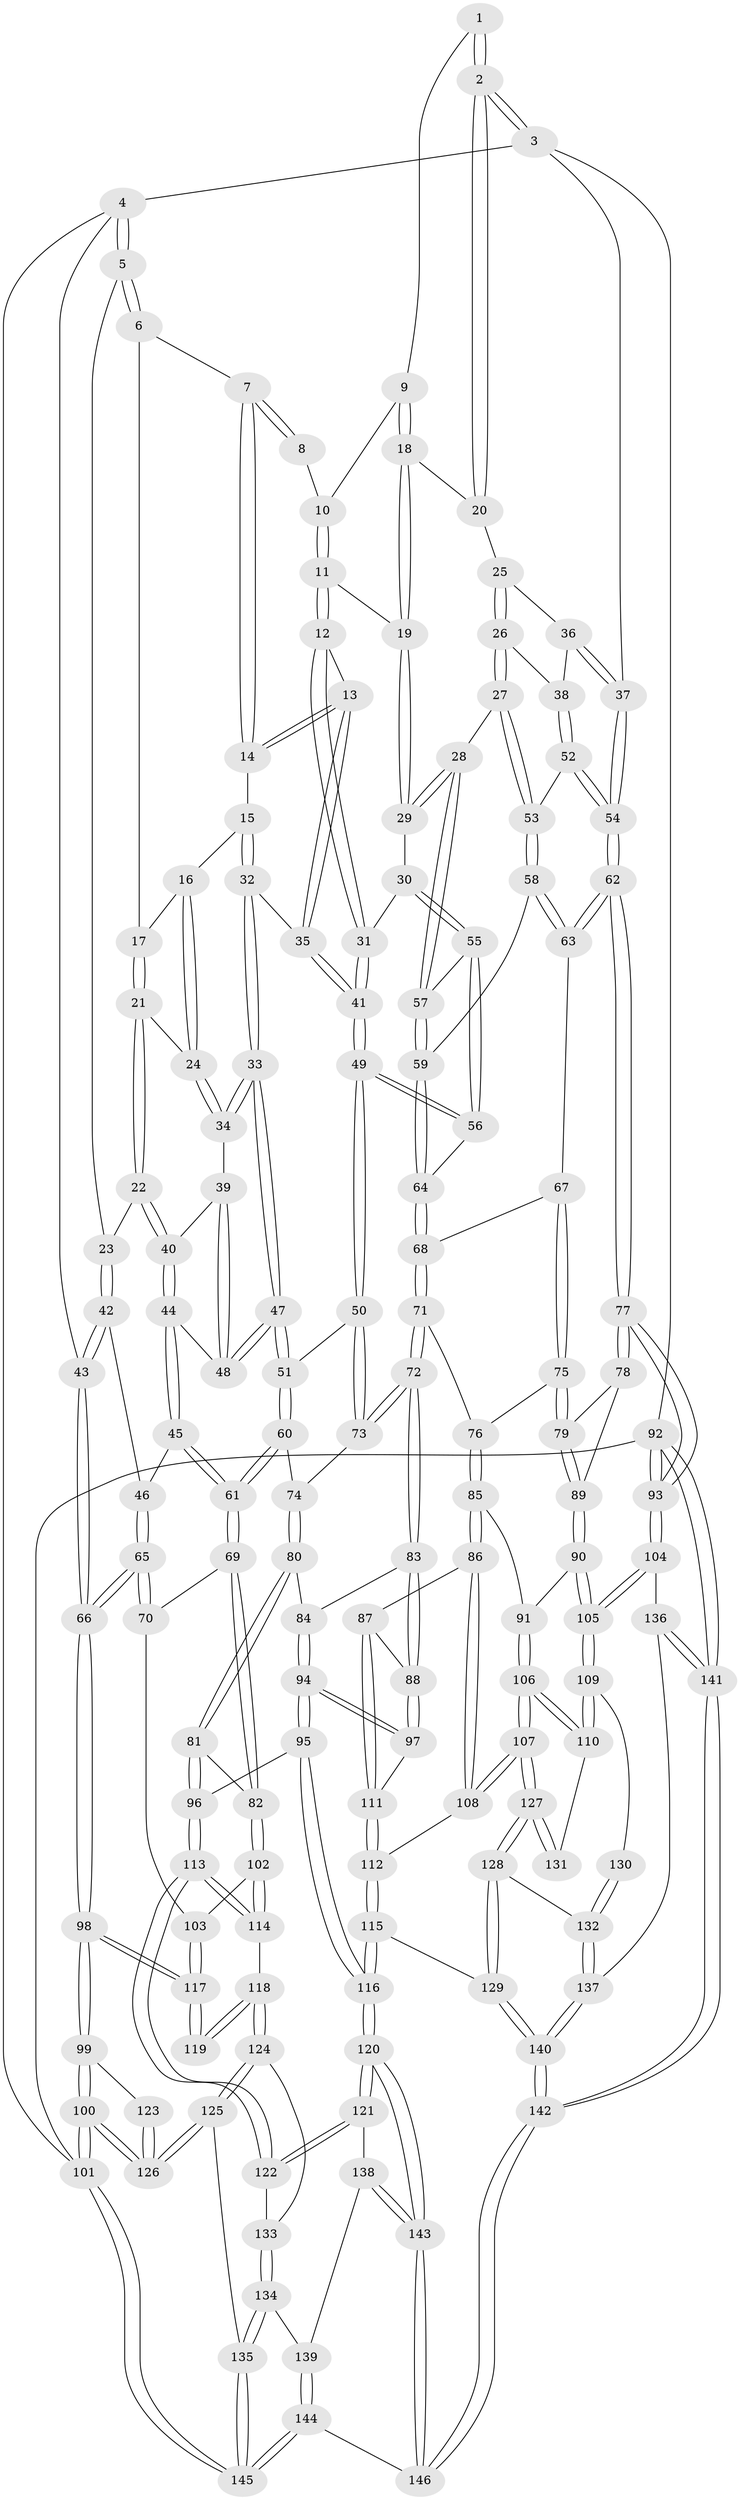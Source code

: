 // Generated by graph-tools (version 1.1) at 2025/03/03/09/25 03:03:26]
// undirected, 146 vertices, 362 edges
graph export_dot {
graph [start="1"]
  node [color=gray90,style=filled];
  1 [pos="+0.8117646366731364+0"];
  2 [pos="+1+0"];
  3 [pos="+1+0"];
  4 [pos="+0+0"];
  5 [pos="+0.14176127826130172+0"];
  6 [pos="+0.4156383425673261+0"];
  7 [pos="+0.6470715035549272+0"];
  8 [pos="+0.747832270743713+0"];
  9 [pos="+0.8410622074034002+0"];
  10 [pos="+0.7842176816583215+0.028438500815574135"];
  11 [pos="+0.7682870354338067+0.04161591219793603"];
  12 [pos="+0.675144446960382+0.053621104787805275"];
  13 [pos="+0.6695264884707536+0.047923076915717094"];
  14 [pos="+0.6624444430853245+0.027738117586268724"];
  15 [pos="+0.49263086147193585+0.07589559635584059"];
  16 [pos="+0.47293183818041346+0.023597832694810167"];
  17 [pos="+0.42208649426071937+0"];
  18 [pos="+0.860797675311467+0.0565266838022585"];
  19 [pos="+0.8433396050910472+0.06960158646323956"];
  20 [pos="+0.8640633818438291+0.05749913345717125"];
  21 [pos="+0.36584387203533864+0.10025638134757442"];
  22 [pos="+0.25511031276605245+0.09029709000314373"];
  23 [pos="+0.24937874239468966+0.08572499235832515"];
  24 [pos="+0.3681533546662506+0.10231094342279558"];
  25 [pos="+0.9149852944877166+0.08266975321351915"];
  26 [pos="+0.9101335546577664+0.16106620238768457"];
  27 [pos="+0.8749018364826777+0.1826824892547971"];
  28 [pos="+0.8733822050163439+0.18328784988527394"];
  29 [pos="+0.7839715866952459+0.14880445822241134"];
  30 [pos="+0.7744652968856622+0.15118228598849706"];
  31 [pos="+0.7177318320361807+0.12404031439389193"];
  32 [pos="+0.48644496974432705+0.12714119429921542"];
  33 [pos="+0.43430831540001835+0.16204644502538074"];
  34 [pos="+0.3898833510736477+0.12833192607452049"];
  35 [pos="+0.5637508162828564+0.16052262655919242"];
  36 [pos="+1+0.04043164199990975"];
  37 [pos="+1+0"];
  38 [pos="+0.9605689892628639+0.18243972319127827"];
  39 [pos="+0.32202065248323014+0.1718989533116988"];
  40 [pos="+0.268674748516951+0.1317537782611249"];
  41 [pos="+0.6111993742757964+0.2771805673394572"];
  42 [pos="+0.09925440291398534+0.2124516669644445"];
  43 [pos="+0+0"];
  44 [pos="+0.26489170101814635+0.21985519781400867"];
  45 [pos="+0.16093945898812337+0.28315836561809044"];
  46 [pos="+0.12750586094893177+0.25892267847879186"];
  47 [pos="+0.409237990544272+0.2853438108281126"];
  48 [pos="+0.3411371983004001+0.2394472249219369"];
  49 [pos="+0.610559009411208+0.2964286984628752"];
  50 [pos="+0.6060024295670492+0.3021078743879673"];
  51 [pos="+0.4148873738134652+0.30675901963495883"];
  52 [pos="+1+0.23484997812118003"];
  53 [pos="+0.9498824987264052+0.2654113368178827"];
  54 [pos="+1+0.28342112345444254"];
  55 [pos="+0.7714257255599873+0.20022895819086217"];
  56 [pos="+0.7187051016132414+0.2940335235308214"];
  57 [pos="+0.8564258954320881+0.29124158275022927"];
  58 [pos="+0.8900129334406928+0.3100413820357177"];
  59 [pos="+0.8575466080767554+0.2974393863152543"];
  60 [pos="+0.3782689235396591+0.3712547440541999"];
  61 [pos="+0.2493579904237708+0.43744626264040776"];
  62 [pos="+1+0.43695235753933054"];
  63 [pos="+0.9327129616365444+0.3889935002285026"];
  64 [pos="+0.7864905354218277+0.3340069007250321"];
  65 [pos="+0+0.5387700839995495"];
  66 [pos="+0+0.5445825946193698"];
  67 [pos="+0.8966944151890809+0.4255731282242352"];
  68 [pos="+0.7841617571688094+0.40970039145979253"];
  69 [pos="+0.2466447508119699+0.4441161748532671"];
  70 [pos="+0.05090022228501964+0.5181696983883831"];
  71 [pos="+0.7500746166398927+0.4583372902898676"];
  72 [pos="+0.6722618066850121+0.49260644678239435"];
  73 [pos="+0.6150006094033522+0.36878477154523803"];
  74 [pos="+0.4740072464125294+0.4685766804092217"];
  75 [pos="+0.8880730858948631+0.5074301816906721"];
  76 [pos="+0.8442055527769557+0.5161514686513251"];
  77 [pos="+1+0.5142942621258632"];
  78 [pos="+1+0.5272825626670381"];
  79 [pos="+0.8967351329354785+0.514542507866761"];
  80 [pos="+0.4856125583353751+0.4974593073983824"];
  81 [pos="+0.3463136336746873+0.606755857221491"];
  82 [pos="+0.29600054551358435+0.5762727391029397"];
  83 [pos="+0.6697124791805247+0.4996067696445909"];
  84 [pos="+0.5090954508113492+0.5162877101471455"];
  85 [pos="+0.8140660393786071+0.5827659759953271"];
  86 [pos="+0.7134747444840096+0.609821330963293"];
  87 [pos="+0.7029756163440409+0.5992079443408179"];
  88 [pos="+0.6777289998816535+0.5550634739374776"];
  89 [pos="+0.8998597018120115+0.6110023447560687"];
  90 [pos="+0.8981151699457274+0.6182592877382066"];
  91 [pos="+0.8720929874405224+0.6256566772788424"];
  92 [pos="+1+1"];
  93 [pos="+1+0.7272924864467799"];
  94 [pos="+0.5098975961400103+0.6492015489565732"];
  95 [pos="+0.47521354857825776+0.6722388596904829"];
  96 [pos="+0.3901964136916499+0.6619948885384589"];
  97 [pos="+0.5123490616183838+0.6492690177212108"];
  98 [pos="+0+0.5689345226703731"];
  99 [pos="+0+0.6254352461329634"];
  100 [pos="+0+1"];
  101 [pos="+0+1"];
  102 [pos="+0.2274202507130206+0.6526184822285841"];
  103 [pos="+0.1954519092172428+0.6775734769087948"];
  104 [pos="+1+0.74842554017865"];
  105 [pos="+1+0.7290726717705248"];
  106 [pos="+0.8400834699949716+0.6797679014277697"];
  107 [pos="+0.777260097310797+0.724185934734306"];
  108 [pos="+0.728851101923649+0.659425731456148"];
  109 [pos="+1+0.7328097740253062"];
  110 [pos="+0.967978759218862+0.7308287230106145"];
  111 [pos="+0.5919070638053154+0.6921819888118844"];
  112 [pos="+0.618485576431314+0.7424648736413274"];
  113 [pos="+0.3490374996758828+0.7600858356037244"];
  114 [pos="+0.3052121681732626+0.7477884848837674"];
  115 [pos="+0.6135333773386925+0.8401531216463612"];
  116 [pos="+0.5289997903190058+0.8702409461137401"];
  117 [pos="+0.1911291462292276+0.6857058926064049"];
  118 [pos="+0.20019875626333164+0.7510122368445842"];
  119 [pos="+0.18611580565149097+0.7020414317885614"];
  120 [pos="+0.5086328550311251+0.8921932057532526"];
  121 [pos="+0.354660778896813+0.8078143056919374"];
  122 [pos="+0.35175837468086446+0.8008529264940726"];
  123 [pos="+0.14186256627704577+0.7123394028732905"];
  124 [pos="+0.19773133479698982+0.7754616143418473"];
  125 [pos="+0.07078774844046895+0.9175477410811319"];
  126 [pos="+0+0.9860131597545102"];
  127 [pos="+0.778535725565857+0.7380051362913389"];
  128 [pos="+0.7583236586510288+0.8102292569669338"];
  129 [pos="+0.7225175706084761+0.8580769036964173"];
  130 [pos="+0.8837522038484075+0.7953631922644304"];
  131 [pos="+0.8594683957362438+0.751120578144711"];
  132 [pos="+0.8697059393655583+0.8291093532853325"];
  133 [pos="+0.23815660946626105+0.8050774587079375"];
  134 [pos="+0.25768406881975003+0.9029657825024804"];
  135 [pos="+0.206960972808654+0.9207084764964002"];
  136 [pos="+1+0.8229310381587703"];
  137 [pos="+0.9190735278173591+0.8681416177741292"];
  138 [pos="+0.28845088557448506+0.9012503213719465"];
  139 [pos="+0.28559348353920067+0.9038767716062857"];
  140 [pos="+0.808276883116735+1"];
  141 [pos="+0.8323987397124842+1"];
  142 [pos="+0.8278645405677689+1"];
  143 [pos="+0.500116287799452+0.9297936536416412"];
  144 [pos="+0.4484417997240448+1"];
  145 [pos="+0.3745051942170446+1"];
  146 [pos="+0.4683538379886751+1"];
  1 -- 2;
  1 -- 2;
  1 -- 9;
  2 -- 3;
  2 -- 3;
  2 -- 20;
  2 -- 20;
  3 -- 4;
  3 -- 37;
  3 -- 92;
  4 -- 5;
  4 -- 5;
  4 -- 43;
  4 -- 101;
  5 -- 6;
  5 -- 6;
  5 -- 23;
  6 -- 7;
  6 -- 17;
  7 -- 8;
  7 -- 8;
  7 -- 14;
  7 -- 14;
  8 -- 10;
  9 -- 10;
  9 -- 18;
  9 -- 18;
  10 -- 11;
  10 -- 11;
  11 -- 12;
  11 -- 12;
  11 -- 19;
  12 -- 13;
  12 -- 31;
  12 -- 31;
  13 -- 14;
  13 -- 14;
  13 -- 35;
  13 -- 35;
  14 -- 15;
  15 -- 16;
  15 -- 32;
  15 -- 32;
  16 -- 17;
  16 -- 24;
  16 -- 24;
  17 -- 21;
  17 -- 21;
  18 -- 19;
  18 -- 19;
  18 -- 20;
  19 -- 29;
  19 -- 29;
  20 -- 25;
  21 -- 22;
  21 -- 22;
  21 -- 24;
  22 -- 23;
  22 -- 40;
  22 -- 40;
  23 -- 42;
  23 -- 42;
  24 -- 34;
  24 -- 34;
  25 -- 26;
  25 -- 26;
  25 -- 36;
  26 -- 27;
  26 -- 27;
  26 -- 38;
  27 -- 28;
  27 -- 53;
  27 -- 53;
  28 -- 29;
  28 -- 29;
  28 -- 57;
  28 -- 57;
  29 -- 30;
  30 -- 31;
  30 -- 55;
  30 -- 55;
  31 -- 41;
  31 -- 41;
  32 -- 33;
  32 -- 33;
  32 -- 35;
  33 -- 34;
  33 -- 34;
  33 -- 47;
  33 -- 47;
  34 -- 39;
  35 -- 41;
  35 -- 41;
  36 -- 37;
  36 -- 37;
  36 -- 38;
  37 -- 54;
  37 -- 54;
  38 -- 52;
  38 -- 52;
  39 -- 40;
  39 -- 48;
  39 -- 48;
  40 -- 44;
  40 -- 44;
  41 -- 49;
  41 -- 49;
  42 -- 43;
  42 -- 43;
  42 -- 46;
  43 -- 66;
  43 -- 66;
  44 -- 45;
  44 -- 45;
  44 -- 48;
  45 -- 46;
  45 -- 61;
  45 -- 61;
  46 -- 65;
  46 -- 65;
  47 -- 48;
  47 -- 48;
  47 -- 51;
  47 -- 51;
  49 -- 50;
  49 -- 50;
  49 -- 56;
  49 -- 56;
  50 -- 51;
  50 -- 73;
  50 -- 73;
  51 -- 60;
  51 -- 60;
  52 -- 53;
  52 -- 54;
  52 -- 54;
  53 -- 58;
  53 -- 58;
  54 -- 62;
  54 -- 62;
  55 -- 56;
  55 -- 56;
  55 -- 57;
  56 -- 64;
  57 -- 59;
  57 -- 59;
  58 -- 59;
  58 -- 63;
  58 -- 63;
  59 -- 64;
  59 -- 64;
  60 -- 61;
  60 -- 61;
  60 -- 74;
  61 -- 69;
  61 -- 69;
  62 -- 63;
  62 -- 63;
  62 -- 77;
  62 -- 77;
  63 -- 67;
  64 -- 68;
  64 -- 68;
  65 -- 66;
  65 -- 66;
  65 -- 70;
  65 -- 70;
  66 -- 98;
  66 -- 98;
  67 -- 68;
  67 -- 75;
  67 -- 75;
  68 -- 71;
  68 -- 71;
  69 -- 70;
  69 -- 82;
  69 -- 82;
  70 -- 103;
  71 -- 72;
  71 -- 72;
  71 -- 76;
  72 -- 73;
  72 -- 73;
  72 -- 83;
  72 -- 83;
  73 -- 74;
  74 -- 80;
  74 -- 80;
  75 -- 76;
  75 -- 79;
  75 -- 79;
  76 -- 85;
  76 -- 85;
  77 -- 78;
  77 -- 78;
  77 -- 93;
  77 -- 93;
  78 -- 79;
  78 -- 89;
  79 -- 89;
  79 -- 89;
  80 -- 81;
  80 -- 81;
  80 -- 84;
  81 -- 82;
  81 -- 96;
  81 -- 96;
  82 -- 102;
  82 -- 102;
  83 -- 84;
  83 -- 88;
  83 -- 88;
  84 -- 94;
  84 -- 94;
  85 -- 86;
  85 -- 86;
  85 -- 91;
  86 -- 87;
  86 -- 108;
  86 -- 108;
  87 -- 88;
  87 -- 111;
  87 -- 111;
  88 -- 97;
  88 -- 97;
  89 -- 90;
  89 -- 90;
  90 -- 91;
  90 -- 105;
  90 -- 105;
  91 -- 106;
  91 -- 106;
  92 -- 93;
  92 -- 93;
  92 -- 141;
  92 -- 141;
  92 -- 101;
  93 -- 104;
  93 -- 104;
  94 -- 95;
  94 -- 95;
  94 -- 97;
  94 -- 97;
  95 -- 96;
  95 -- 116;
  95 -- 116;
  96 -- 113;
  96 -- 113;
  97 -- 111;
  98 -- 99;
  98 -- 99;
  98 -- 117;
  98 -- 117;
  99 -- 100;
  99 -- 100;
  99 -- 123;
  100 -- 101;
  100 -- 101;
  100 -- 126;
  100 -- 126;
  101 -- 145;
  101 -- 145;
  102 -- 103;
  102 -- 114;
  102 -- 114;
  103 -- 117;
  103 -- 117;
  104 -- 105;
  104 -- 105;
  104 -- 136;
  105 -- 109;
  105 -- 109;
  106 -- 107;
  106 -- 107;
  106 -- 110;
  106 -- 110;
  107 -- 108;
  107 -- 108;
  107 -- 127;
  107 -- 127;
  108 -- 112;
  109 -- 110;
  109 -- 110;
  109 -- 130;
  110 -- 131;
  111 -- 112;
  111 -- 112;
  112 -- 115;
  112 -- 115;
  113 -- 114;
  113 -- 114;
  113 -- 122;
  113 -- 122;
  114 -- 118;
  115 -- 116;
  115 -- 116;
  115 -- 129;
  116 -- 120;
  116 -- 120;
  117 -- 119;
  117 -- 119;
  118 -- 119;
  118 -- 119;
  118 -- 124;
  118 -- 124;
  120 -- 121;
  120 -- 121;
  120 -- 143;
  120 -- 143;
  121 -- 122;
  121 -- 122;
  121 -- 138;
  122 -- 133;
  123 -- 126;
  123 -- 126;
  124 -- 125;
  124 -- 125;
  124 -- 133;
  125 -- 126;
  125 -- 126;
  125 -- 135;
  127 -- 128;
  127 -- 128;
  127 -- 131;
  127 -- 131;
  128 -- 129;
  128 -- 129;
  128 -- 132;
  129 -- 140;
  129 -- 140;
  130 -- 132;
  130 -- 132;
  132 -- 137;
  132 -- 137;
  133 -- 134;
  133 -- 134;
  134 -- 135;
  134 -- 135;
  134 -- 139;
  135 -- 145;
  135 -- 145;
  136 -- 137;
  136 -- 141;
  136 -- 141;
  137 -- 140;
  137 -- 140;
  138 -- 139;
  138 -- 143;
  138 -- 143;
  139 -- 144;
  139 -- 144;
  140 -- 142;
  140 -- 142;
  141 -- 142;
  141 -- 142;
  142 -- 146;
  142 -- 146;
  143 -- 146;
  143 -- 146;
  144 -- 145;
  144 -- 145;
  144 -- 146;
}
